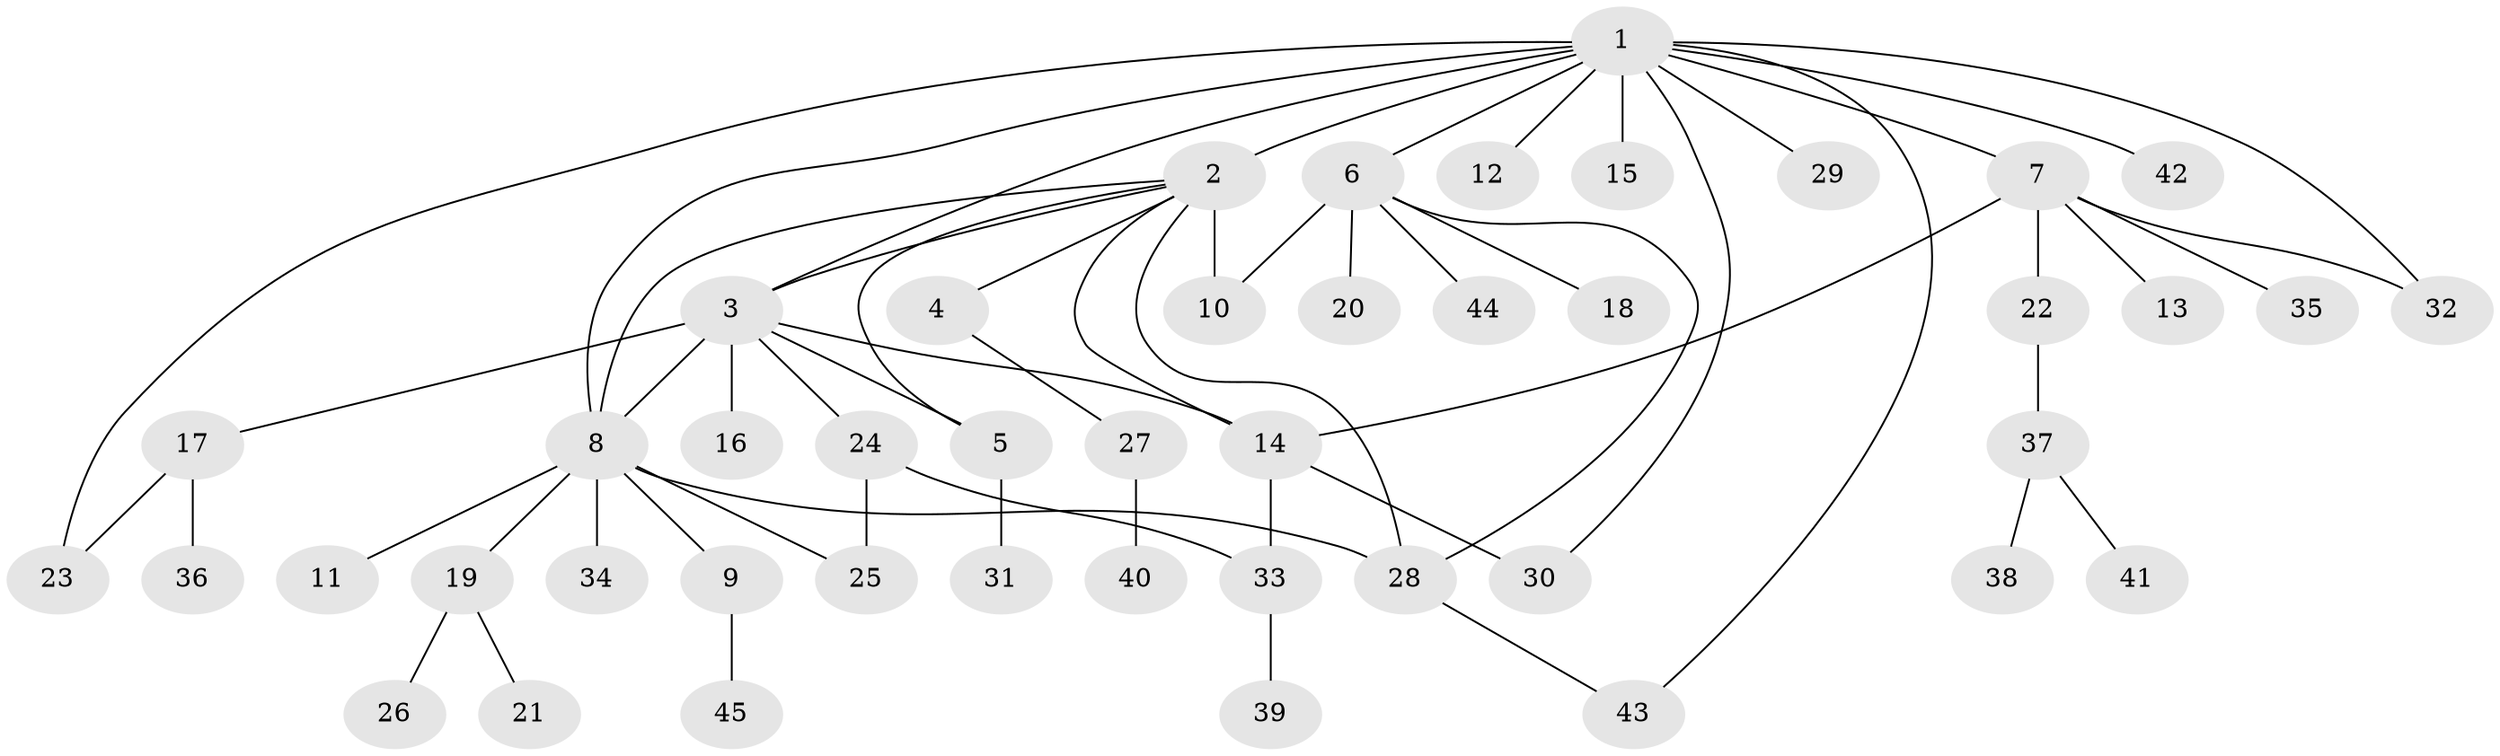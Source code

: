 // original degree distribution, {17: 0.011235955056179775, 19: 0.011235955056179775, 23: 0.011235955056179775, 3: 0.0898876404494382, 7: 0.02247191011235955, 11: 0.011235955056179775, 2: 0.16853932584269662, 1: 0.5955056179775281, 4: 0.0449438202247191, 5: 0.011235955056179775, 6: 0.02247191011235955}
// Generated by graph-tools (version 1.1) at 2025/35/03/09/25 02:35:17]
// undirected, 45 vertices, 59 edges
graph export_dot {
graph [start="1"]
  node [color=gray90,style=filled];
  1;
  2;
  3;
  4;
  5;
  6;
  7;
  8;
  9;
  10;
  11;
  12;
  13;
  14;
  15;
  16;
  17;
  18;
  19;
  20;
  21;
  22;
  23;
  24;
  25;
  26;
  27;
  28;
  29;
  30;
  31;
  32;
  33;
  34;
  35;
  36;
  37;
  38;
  39;
  40;
  41;
  42;
  43;
  44;
  45;
  1 -- 2 [weight=1.0];
  1 -- 3 [weight=1.0];
  1 -- 6 [weight=1.0];
  1 -- 7 [weight=1.0];
  1 -- 8 [weight=1.0];
  1 -- 12 [weight=1.0];
  1 -- 15 [weight=1.0];
  1 -- 23 [weight=1.0];
  1 -- 29 [weight=1.0];
  1 -- 30 [weight=1.0];
  1 -- 32 [weight=1.0];
  1 -- 42 [weight=1.0];
  1 -- 43 [weight=1.0];
  2 -- 3 [weight=1.0];
  2 -- 4 [weight=1.0];
  2 -- 5 [weight=1.0];
  2 -- 8 [weight=1.0];
  2 -- 10 [weight=7.0];
  2 -- 14 [weight=2.0];
  2 -- 28 [weight=1.0];
  3 -- 5 [weight=1.0];
  3 -- 8 [weight=1.0];
  3 -- 14 [weight=1.0];
  3 -- 16 [weight=10.0];
  3 -- 17 [weight=1.0];
  3 -- 24 [weight=1.0];
  4 -- 27 [weight=1.0];
  5 -- 31 [weight=1.0];
  6 -- 10 [weight=1.0];
  6 -- 18 [weight=1.0];
  6 -- 20 [weight=1.0];
  6 -- 28 [weight=1.0];
  6 -- 44 [weight=1.0];
  7 -- 13 [weight=1.0];
  7 -- 14 [weight=1.0];
  7 -- 22 [weight=1.0];
  7 -- 32 [weight=1.0];
  7 -- 35 [weight=1.0];
  8 -- 9 [weight=1.0];
  8 -- 11 [weight=1.0];
  8 -- 19 [weight=1.0];
  8 -- 25 [weight=1.0];
  8 -- 28 [weight=1.0];
  8 -- 34 [weight=1.0];
  9 -- 45 [weight=1.0];
  14 -- 30 [weight=3.0];
  14 -- 33 [weight=1.0];
  17 -- 23 [weight=1.0];
  17 -- 36 [weight=1.0];
  19 -- 21 [weight=1.0];
  19 -- 26 [weight=1.0];
  22 -- 37 [weight=1.0];
  24 -- 25 [weight=1.0];
  24 -- 33 [weight=1.0];
  27 -- 40 [weight=1.0];
  28 -- 43 [weight=1.0];
  33 -- 39 [weight=1.0];
  37 -- 38 [weight=1.0];
  37 -- 41 [weight=1.0];
}
